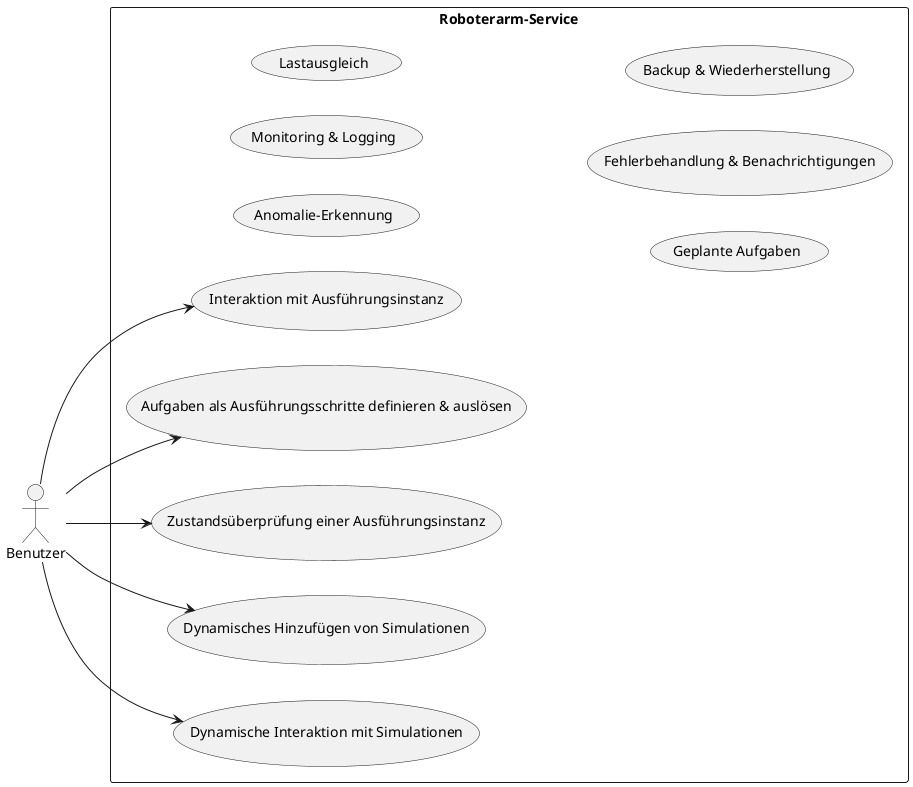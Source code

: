 @startuml
left to right direction
skinparam packageStyle rectangle
actor Benutzer as User

package "Roboterarm-Service" {
    usecase "Interaktion mit Ausführungsinstanz" as UC1
    usecase "Aufgaben als Ausführungsschritte definieren & auslösen" as UC2
    usecase "Anomalie-Erkennung" as UC5
    usecase "Zustandsüberprüfung einer Ausführungsinstanz" as UC11
    usecase "Dynamisches Hinzufügen von Simulationen" as UC3
    usecase "Monitoring & Logging" as UC6
    usecase "Lastausgleich" as UC7
    usecase "Geplante Aufgaben" as UC8
    usecase "Fehlerbehandlung & Benachrichtigungen" as UC9
    usecase "Backup & Wiederherstellung" as UC10
    usecase "Dynamische Interaktion mit Simulationen" as UC4
}

User --> UC1
User --> UC2
User --> UC3
User --> UC4
User --> UC11

@enduml





